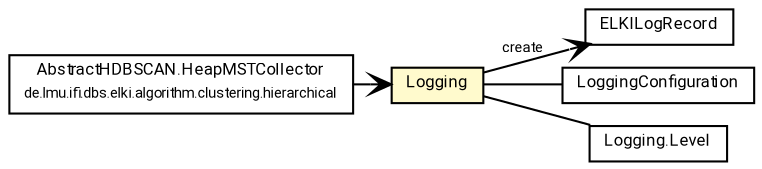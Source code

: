 #!/usr/local/bin/dot
#
# Class diagram 
# Generated by UMLGraph version R5_7_2-60-g0e99a6 (http://www.spinellis.gr/umlgraph/)
#

digraph G {
	graph [fontnames="svg"]
	edge [fontname="Roboto",fontsize=7,labelfontname="Roboto",labelfontsize=7,color="black"];
	node [fontname="Roboto",fontcolor="black",fontsize=8,shape=plaintext,margin=0,width=0,height=0];
	nodesep=0.15;
	ranksep=0.25;
	rankdir=LR;
	// de.lmu.ifi.dbs.elki.algorithm.clustering.hierarchical.AbstractHDBSCAN.HeapMSTCollector
	c6599196 [label=<<table title="de.lmu.ifi.dbs.elki.algorithm.clustering.hierarchical.AbstractHDBSCAN.HeapMSTCollector" border="0" cellborder="1" cellspacing="0" cellpadding="2" href="../algorithm/clustering/hierarchical/AbstractHDBSCAN.HeapMSTCollector.html" target="_parent">
		<tr><td><table border="0" cellspacing="0" cellpadding="1">
		<tr><td align="center" balign="center"> <font face="Roboto">AbstractHDBSCAN.HeapMSTCollector</font> </td></tr>
		<tr><td align="center" balign="center"> <font face="Roboto" point-size="7.0">de.lmu.ifi.dbs.elki.algorithm.clustering.hierarchical</font> </td></tr>
		</table></td></tr>
		</table>>, URL="../algorithm/clustering/hierarchical/AbstractHDBSCAN.HeapMSTCollector.html"];
	// de.lmu.ifi.dbs.elki.logging.ELKILogRecord
	c6601364 [label=<<table title="de.lmu.ifi.dbs.elki.logging.ELKILogRecord" border="0" cellborder="1" cellspacing="0" cellpadding="2" href="ELKILogRecord.html" target="_parent">
		<tr><td><table border="0" cellspacing="0" cellpadding="1">
		<tr><td align="center" balign="center"> <font face="Roboto">ELKILogRecord</font> </td></tr>
		</table></td></tr>
		</table>>, URL="ELKILogRecord.html"];
	// de.lmu.ifi.dbs.elki.logging.LoggingConfiguration
	c6601365 [label=<<table title="de.lmu.ifi.dbs.elki.logging.LoggingConfiguration" border="0" cellborder="1" cellspacing="0" cellpadding="2" href="LoggingConfiguration.html" target="_parent">
		<tr><td><table border="0" cellspacing="0" cellpadding="1">
		<tr><td align="center" balign="center"> <font face="Roboto">LoggingConfiguration</font> </td></tr>
		</table></td></tr>
		</table>>, URL="LoggingConfiguration.html"];
	// de.lmu.ifi.dbs.elki.logging.Logging
	c6601377 [label=<<table title="de.lmu.ifi.dbs.elki.logging.Logging" border="0" cellborder="1" cellspacing="0" cellpadding="2" bgcolor="lemonChiffon" href="Logging.html" target="_parent">
		<tr><td><table border="0" cellspacing="0" cellpadding="1">
		<tr><td align="center" balign="center"> <font face="Roboto">Logging</font> </td></tr>
		</table></td></tr>
		</table>>, URL="Logging.html"];
	// de.lmu.ifi.dbs.elki.logging.Logging.Level
	c6601378 [label=<<table title="de.lmu.ifi.dbs.elki.logging.Logging.Level" border="0" cellborder="1" cellspacing="0" cellpadding="2" href="Logging.Level.html" target="_parent">
		<tr><td><table border="0" cellspacing="0" cellpadding="1">
		<tr><td align="center" balign="center"> <font face="Roboto">Logging.Level</font> </td></tr>
		</table></td></tr>
		</table>>, URL="Logging.Level.html"];
	// de.lmu.ifi.dbs.elki.logging.Logging assoc de.lmu.ifi.dbs.elki.logging.LoggingConfiguration
	c6601377 -> c6601365 [arrowhead=none,weight=2];
	// de.lmu.ifi.dbs.elki.logging.Logging assoc de.lmu.ifi.dbs.elki.logging.Logging.Level
	c6601377 -> c6601378 [arrowhead=none,weight=2];
	// de.lmu.ifi.dbs.elki.logging.Logging navassoc de.lmu.ifi.dbs.elki.logging.ELKILogRecord
	c6601377 -> c6601364 [arrowhead=open,weight=1,label="create"];
	// de.lmu.ifi.dbs.elki.algorithm.clustering.hierarchical.AbstractHDBSCAN.HeapMSTCollector navassoc de.lmu.ifi.dbs.elki.logging.Logging
	c6599196 -> c6601377 [arrowhead=open,weight=1];
}

